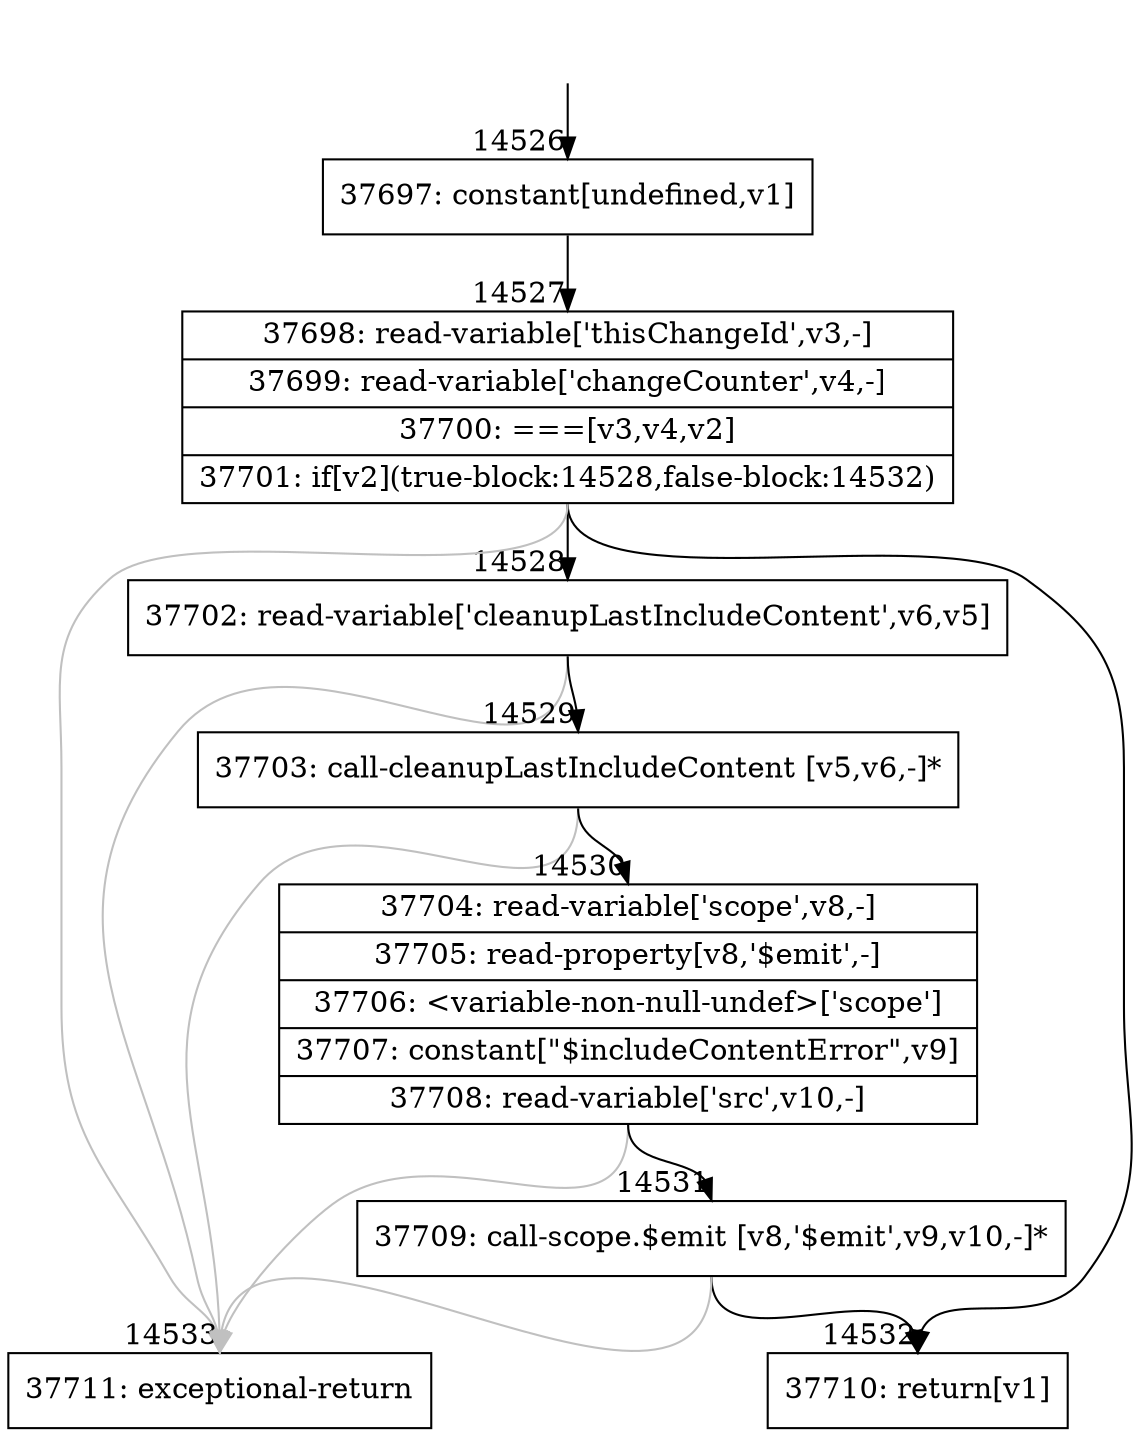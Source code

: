 digraph {
rankdir="TD"
BB_entry1159[shape=none,label=""];
BB_entry1159 -> BB14526 [tailport=s, headport=n, headlabel="    14526"]
BB14526 [shape=record label="{37697: constant[undefined,v1]}" ] 
BB14526 -> BB14527 [tailport=s, headport=n, headlabel="      14527"]
BB14527 [shape=record label="{37698: read-variable['thisChangeId',v3,-]|37699: read-variable['changeCounter',v4,-]|37700: ===[v3,v4,v2]|37701: if[v2](true-block:14528,false-block:14532)}" ] 
BB14527 -> BB14528 [tailport=s, headport=n, headlabel="      14528"]
BB14527 -> BB14532 [tailport=s, headport=n, headlabel="      14532"]
BB14527 -> BB14533 [tailport=s, headport=n, color=gray, headlabel="      14533"]
BB14528 [shape=record label="{37702: read-variable['cleanupLastIncludeContent',v6,v5]}" ] 
BB14528 -> BB14529 [tailport=s, headport=n, headlabel="      14529"]
BB14528 -> BB14533 [tailport=s, headport=n, color=gray]
BB14529 [shape=record label="{37703: call-cleanupLastIncludeContent [v5,v6,-]*}" ] 
BB14529 -> BB14530 [tailport=s, headport=n, headlabel="      14530"]
BB14529 -> BB14533 [tailport=s, headport=n, color=gray]
BB14530 [shape=record label="{37704: read-variable['scope',v8,-]|37705: read-property[v8,'$emit',-]|37706: \<variable-non-null-undef\>['scope']|37707: constant[\"$includeContentError\",v9]|37708: read-variable['src',v10,-]}" ] 
BB14530 -> BB14531 [tailport=s, headport=n, headlabel="      14531"]
BB14530 -> BB14533 [tailport=s, headport=n, color=gray]
BB14531 [shape=record label="{37709: call-scope.$emit [v8,'$emit',v9,v10,-]*}" ] 
BB14531 -> BB14532 [tailport=s, headport=n]
BB14531 -> BB14533 [tailport=s, headport=n, color=gray]
BB14532 [shape=record label="{37710: return[v1]}" ] 
BB14533 [shape=record label="{37711: exceptional-return}" ] 
//#$~ 24098
}
